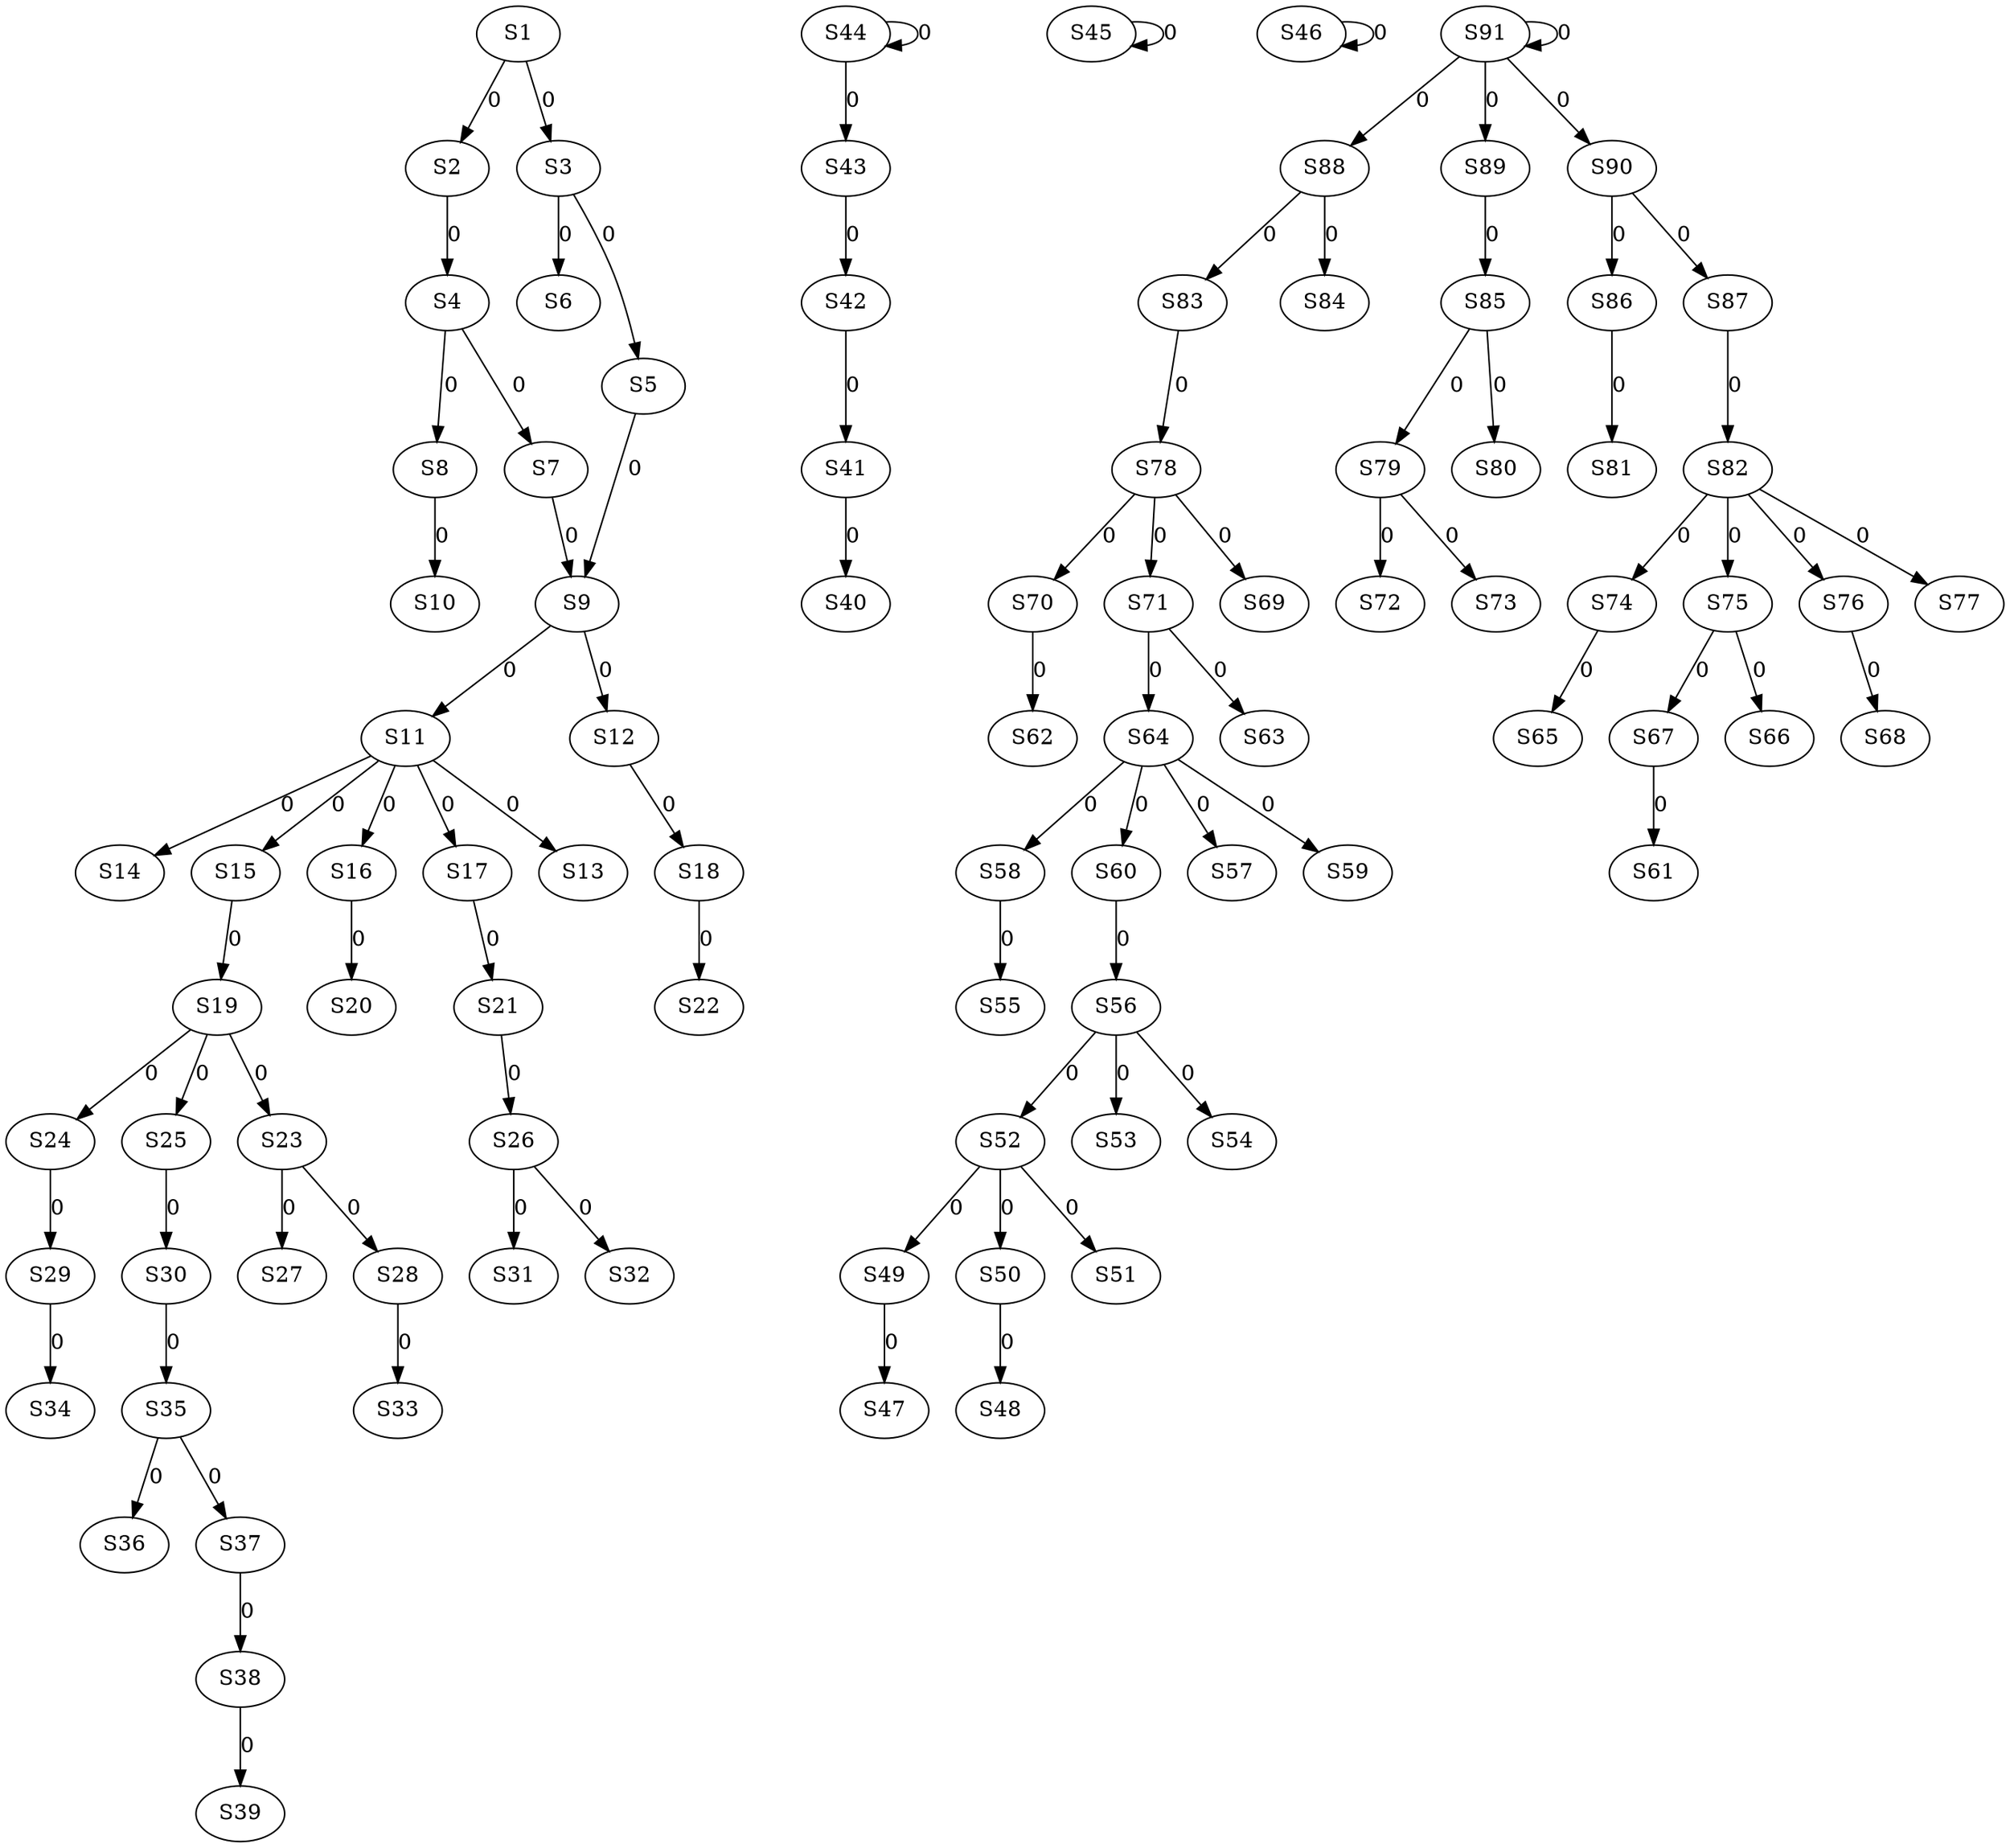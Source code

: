strict digraph {
	S1 -> S2 [ label = 0 ];
	S1 -> S3 [ label = 0 ];
	S2 -> S4 [ label = 0 ];
	S3 -> S5 [ label = 0 ];
	S3 -> S6 [ label = 0 ];
	S4 -> S7 [ label = 0 ];
	S4 -> S8 [ label = 0 ];
	S5 -> S9 [ label = 0 ];
	S8 -> S10 [ label = 0 ];
	S9 -> S11 [ label = 0 ];
	S9 -> S12 [ label = 0 ];
	S11 -> S13 [ label = 0 ];
	S11 -> S14 [ label = 0 ];
	S11 -> S15 [ label = 0 ];
	S11 -> S16 [ label = 0 ];
	S11 -> S17 [ label = 0 ];
	S12 -> S18 [ label = 0 ];
	S15 -> S19 [ label = 0 ];
	S16 -> S20 [ label = 0 ];
	S17 -> S21 [ label = 0 ];
	S18 -> S22 [ label = 0 ];
	S19 -> S23 [ label = 0 ];
	S19 -> S24 [ label = 0 ];
	S19 -> S25 [ label = 0 ];
	S21 -> S26 [ label = 0 ];
	S23 -> S27 [ label = 0 ];
	S23 -> S28 [ label = 0 ];
	S24 -> S29 [ label = 0 ];
	S25 -> S30 [ label = 0 ];
	S26 -> S31 [ label = 0 ];
	S26 -> S32 [ label = 0 ];
	S28 -> S33 [ label = 0 ];
	S29 -> S34 [ label = 0 ];
	S30 -> S35 [ label = 0 ];
	S35 -> S36 [ label = 0 ];
	S35 -> S37 [ label = 0 ];
	S37 -> S38 [ label = 0 ];
	S38 -> S39 [ label = 0 ];
	S41 -> S40 [ label = 0 ];
	S42 -> S41 [ label = 0 ];
	S43 -> S42 [ label = 0 ];
	S44 -> S43 [ label = 0 ];
	S44 -> S44 [ label = 0 ];
	S45 -> S45 [ label = 0 ];
	S46 -> S46 [ label = 0 ];
	S49 -> S47 [ label = 0 ];
	S50 -> S48 [ label = 0 ];
	S52 -> S49 [ label = 0 ];
	S52 -> S50 [ label = 0 ];
	S52 -> S51 [ label = 0 ];
	S56 -> S52 [ label = 0 ];
	S56 -> S53 [ label = 0 ];
	S56 -> S54 [ label = 0 ];
	S58 -> S55 [ label = 0 ];
	S60 -> S56 [ label = 0 ];
	S64 -> S57 [ label = 0 ];
	S64 -> S58 [ label = 0 ];
	S64 -> S59 [ label = 0 ];
	S64 -> S60 [ label = 0 ];
	S67 -> S61 [ label = 0 ];
	S70 -> S62 [ label = 0 ];
	S71 -> S63 [ label = 0 ];
	S71 -> S64 [ label = 0 ];
	S74 -> S65 [ label = 0 ];
	S75 -> S66 [ label = 0 ];
	S75 -> S67 [ label = 0 ];
	S76 -> S68 [ label = 0 ];
	S78 -> S69 [ label = 0 ];
	S78 -> S70 [ label = 0 ];
	S78 -> S71 [ label = 0 ];
	S79 -> S72 [ label = 0 ];
	S79 -> S73 [ label = 0 ];
	S82 -> S74 [ label = 0 ];
	S82 -> S75 [ label = 0 ];
	S82 -> S76 [ label = 0 ];
	S82 -> S77 [ label = 0 ];
	S83 -> S78 [ label = 0 ];
	S85 -> S79 [ label = 0 ];
	S85 -> S80 [ label = 0 ];
	S86 -> S81 [ label = 0 ];
	S87 -> S82 [ label = 0 ];
	S88 -> S83 [ label = 0 ];
	S88 -> S84 [ label = 0 ];
	S89 -> S85 [ label = 0 ];
	S90 -> S86 [ label = 0 ];
	S90 -> S87 [ label = 0 ];
	S91 -> S88 [ label = 0 ];
	S91 -> S89 [ label = 0 ];
	S91 -> S90 [ label = 0 ];
	S91 -> S91 [ label = 0 ];
	S7 -> S9 [ label = 0 ];
}